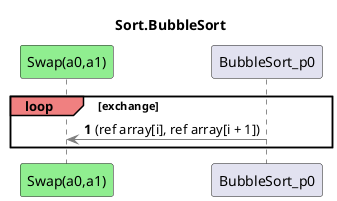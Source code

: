 @startuml Sort.BubbleSort
title Sort.BubbleSort
participant "Swap(a0,a1)" as Swap_a0_a1 #LightGreen
autonumber
loop#LightCoral exchange
    BubbleSort_p0 -[#grey]> Swap_a0_a1 : (ref array[i], ref array[i + 1])
end
@enduml
